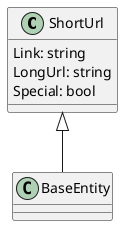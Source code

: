@startuml Class Diagram

class ShortUrl  {
    Link: string
    LongUrl: string
    Special: bool
}

ShortUrl <|-- BaseEntity
 
@enduml
